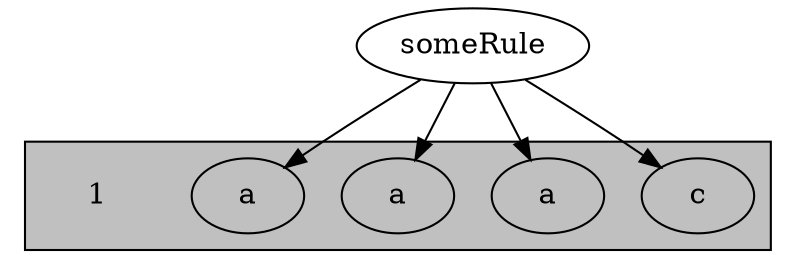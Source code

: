 
  digraph string_of_child
  {
            S[label = "someRule"]

            c[label = "c"];
            a1[label = "a"];
            a2[label = "a"];
            a3[label = "a"];

            S -> c;
            S -> a1;
            S -> a2;
            S -> a3;

          subgraph cluster_STR
          {
                  bgcolor = grey;
                  str[label = "1",texlbl = "$Str:$",shape = plaintext]
                  c
                  a1;
                  a2;
                  a3;

          };
  }
  
